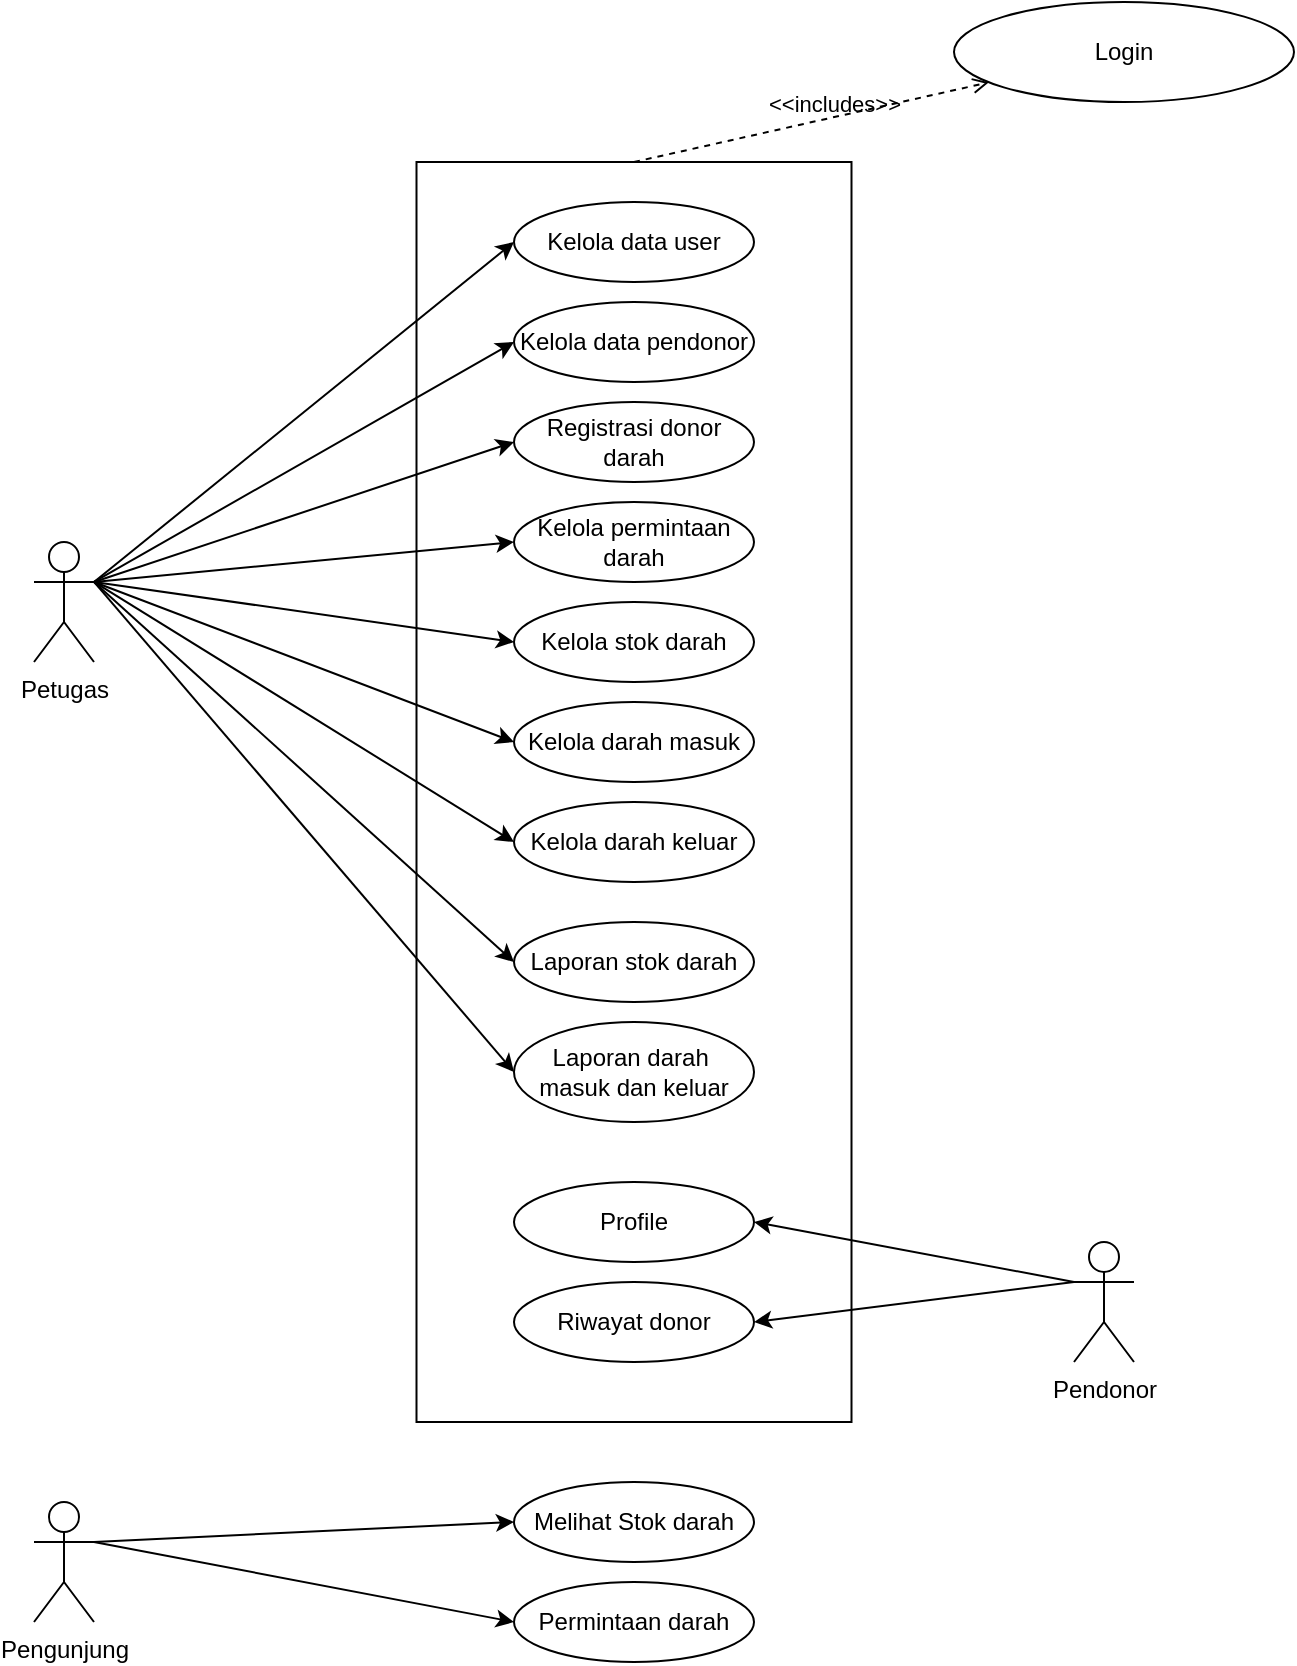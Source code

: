 <mxfile version="24.6.4" type="github">
  <diagram name="Page-1" id="Zn3ftCEUGFCLxZuFitBj">
    <mxGraphModel dx="1946" dy="1596" grid="1" gridSize="10" guides="1" tooltips="1" connect="1" arrows="1" fold="1" page="1" pageScale="1" pageWidth="850" pageHeight="1100" math="0" shadow="0">
      <root>
        <mxCell id="0" />
        <mxCell id="1" parent="0" />
        <mxCell id="TbEW3jNu8aOyOiAqJ4e1-2" value="" style="rounded=0;whiteSpace=wrap;html=1;" vertex="1" parent="1">
          <mxGeometry x="201.25" y="40" width="217.5" height="630" as="geometry" />
        </mxCell>
        <mxCell id="TbEW3jNu8aOyOiAqJ4e1-12" style="rounded=0;orthogonalLoop=1;jettySize=auto;html=1;exitX=1;exitY=0.333;exitDx=0;exitDy=0;exitPerimeter=0;entryX=0;entryY=0.5;entryDx=0;entryDy=0;" edge="1" parent="1" source="TbEW3jNu8aOyOiAqJ4e1-3" target="TbEW3jNu8aOyOiAqJ4e1-5">
          <mxGeometry relative="1" as="geometry" />
        </mxCell>
        <mxCell id="TbEW3jNu8aOyOiAqJ4e1-13" style="rounded=0;orthogonalLoop=1;jettySize=auto;html=1;exitX=1;exitY=0.333;exitDx=0;exitDy=0;exitPerimeter=0;entryX=0;entryY=0.5;entryDx=0;entryDy=0;" edge="1" parent="1" source="TbEW3jNu8aOyOiAqJ4e1-3" target="TbEW3jNu8aOyOiAqJ4e1-6">
          <mxGeometry relative="1" as="geometry" />
        </mxCell>
        <mxCell id="TbEW3jNu8aOyOiAqJ4e1-3" value="Petugas" style="shape=umlActor;verticalLabelPosition=bottom;verticalAlign=top;html=1;outlineConnect=0;" vertex="1" parent="1">
          <mxGeometry x="10" y="230" width="30" height="60" as="geometry" />
        </mxCell>
        <mxCell id="TbEW3jNu8aOyOiAqJ4e1-4" value="Login" style="ellipse;whiteSpace=wrap;html=1;" vertex="1" parent="1">
          <mxGeometry x="470" y="-40" width="170" height="50" as="geometry" />
        </mxCell>
        <mxCell id="TbEW3jNu8aOyOiAqJ4e1-5" value="Kelola data user" style="ellipse;whiteSpace=wrap;html=1;" vertex="1" parent="1">
          <mxGeometry x="250" y="60" width="120" height="40" as="geometry" />
        </mxCell>
        <mxCell id="TbEW3jNu8aOyOiAqJ4e1-6" value="Kelola data pendonor" style="ellipse;whiteSpace=wrap;html=1;" vertex="1" parent="1">
          <mxGeometry x="250" y="110" width="120" height="40" as="geometry" />
        </mxCell>
        <mxCell id="TbEW3jNu8aOyOiAqJ4e1-7" value="Registrasi donor darah" style="ellipse;whiteSpace=wrap;html=1;" vertex="1" parent="1">
          <mxGeometry x="250" y="160" width="120" height="40" as="geometry" />
        </mxCell>
        <mxCell id="TbEW3jNu8aOyOiAqJ4e1-8" value="Kelola permintaan darah" style="ellipse;whiteSpace=wrap;html=1;" vertex="1" parent="1">
          <mxGeometry x="250" y="210" width="120" height="40" as="geometry" />
        </mxCell>
        <mxCell id="TbEW3jNu8aOyOiAqJ4e1-9" value="Kelola stok darah" style="ellipse;whiteSpace=wrap;html=1;" vertex="1" parent="1">
          <mxGeometry x="250" y="260" width="120" height="40" as="geometry" />
        </mxCell>
        <mxCell id="TbEW3jNu8aOyOiAqJ4e1-10" value="Kelola darah masuk" style="ellipse;whiteSpace=wrap;html=1;" vertex="1" parent="1">
          <mxGeometry x="250" y="310" width="120" height="40" as="geometry" />
        </mxCell>
        <mxCell id="TbEW3jNu8aOyOiAqJ4e1-11" value="Kelola darah keluar" style="ellipse;whiteSpace=wrap;html=1;" vertex="1" parent="1">
          <mxGeometry x="250" y="360" width="120" height="40" as="geometry" />
        </mxCell>
        <mxCell id="TbEW3jNu8aOyOiAqJ4e1-16" style="rounded=0;orthogonalLoop=1;jettySize=auto;html=1;entryX=0;entryY=0.5;entryDx=0;entryDy=0;exitX=1;exitY=0.333;exitDx=0;exitDy=0;exitPerimeter=0;" edge="1" parent="1" source="TbEW3jNu8aOyOiAqJ4e1-3" target="TbEW3jNu8aOyOiAqJ4e1-7">
          <mxGeometry relative="1" as="geometry">
            <mxPoint x="120" y="80" as="sourcePoint" />
            <mxPoint x="273" y="128" as="targetPoint" />
          </mxGeometry>
        </mxCell>
        <mxCell id="TbEW3jNu8aOyOiAqJ4e1-17" style="rounded=0;orthogonalLoop=1;jettySize=auto;html=1;entryX=0;entryY=0.5;entryDx=0;entryDy=0;exitX=1;exitY=0.333;exitDx=0;exitDy=0;exitPerimeter=0;" edge="1" parent="1" source="TbEW3jNu8aOyOiAqJ4e1-3" target="TbEW3jNu8aOyOiAqJ4e1-8">
          <mxGeometry relative="1" as="geometry">
            <mxPoint x="120" y="80" as="sourcePoint" />
            <mxPoint x="260" y="190" as="targetPoint" />
          </mxGeometry>
        </mxCell>
        <mxCell id="TbEW3jNu8aOyOiAqJ4e1-18" style="rounded=0;orthogonalLoop=1;jettySize=auto;html=1;entryX=0;entryY=0.5;entryDx=0;entryDy=0;exitX=1;exitY=0.333;exitDx=0;exitDy=0;exitPerimeter=0;" edge="1" parent="1" source="TbEW3jNu8aOyOiAqJ4e1-3" target="TbEW3jNu8aOyOiAqJ4e1-9">
          <mxGeometry relative="1" as="geometry">
            <mxPoint x="120" y="80" as="sourcePoint" />
            <mxPoint x="260" y="190" as="targetPoint" />
          </mxGeometry>
        </mxCell>
        <mxCell id="TbEW3jNu8aOyOiAqJ4e1-19" style="rounded=0;orthogonalLoop=1;jettySize=auto;html=1;entryX=0;entryY=0.5;entryDx=0;entryDy=0;exitX=1;exitY=0.333;exitDx=0;exitDy=0;exitPerimeter=0;" edge="1" parent="1" source="TbEW3jNu8aOyOiAqJ4e1-3" target="TbEW3jNu8aOyOiAqJ4e1-10">
          <mxGeometry relative="1" as="geometry">
            <mxPoint x="120" y="80" as="sourcePoint" />
            <mxPoint x="260" y="290" as="targetPoint" />
          </mxGeometry>
        </mxCell>
        <mxCell id="TbEW3jNu8aOyOiAqJ4e1-20" style="rounded=0;orthogonalLoop=1;jettySize=auto;html=1;entryX=0;entryY=0.5;entryDx=0;entryDy=0;exitX=1;exitY=0.333;exitDx=0;exitDy=0;exitPerimeter=0;" edge="1" parent="1" source="TbEW3jNu8aOyOiAqJ4e1-3" target="TbEW3jNu8aOyOiAqJ4e1-11">
          <mxGeometry relative="1" as="geometry">
            <mxPoint x="130" y="90" as="sourcePoint" />
            <mxPoint x="260" y="340" as="targetPoint" />
          </mxGeometry>
        </mxCell>
        <mxCell id="TbEW3jNu8aOyOiAqJ4e1-21" value="Laporan stok darah" style="ellipse;whiteSpace=wrap;html=1;" vertex="1" parent="1">
          <mxGeometry x="250" y="420" width="120" height="40" as="geometry" />
        </mxCell>
        <mxCell id="TbEW3jNu8aOyOiAqJ4e1-22" value="Laporan darah&amp;nbsp;&lt;div&gt;masuk dan keluar&lt;/div&gt;" style="ellipse;whiteSpace=wrap;html=1;" vertex="1" parent="1">
          <mxGeometry x="250" y="470" width="120" height="50" as="geometry" />
        </mxCell>
        <mxCell id="TbEW3jNu8aOyOiAqJ4e1-50" style="rounded=0;orthogonalLoop=1;jettySize=auto;html=1;exitX=0;exitY=0.333;exitDx=0;exitDy=0;exitPerimeter=0;entryX=1;entryY=0.5;entryDx=0;entryDy=0;" edge="1" parent="1" source="TbEW3jNu8aOyOiAqJ4e1-24" target="TbEW3jNu8aOyOiAqJ4e1-48">
          <mxGeometry relative="1" as="geometry" />
        </mxCell>
        <mxCell id="TbEW3jNu8aOyOiAqJ4e1-24" value="Pendonor" style="shape=umlActor;verticalLabelPosition=bottom;verticalAlign=top;html=1;outlineConnect=0;" vertex="1" parent="1">
          <mxGeometry x="530" y="580" width="30" height="60" as="geometry" />
        </mxCell>
        <mxCell id="TbEW3jNu8aOyOiAqJ4e1-40" value="&amp;lt;&amp;lt;includes&amp;gt;&amp;gt;" style="endArrow=open;html=1;rounded=0;align=center;verticalAlign=bottom;dashed=1;endFill=0;labelBackgroundColor=none;exitX=0.5;exitY=0;exitDx=0;exitDy=0;" edge="1" parent="1" source="TbEW3jNu8aOyOiAqJ4e1-2" target="TbEW3jNu8aOyOiAqJ4e1-4">
          <mxGeometry x="0.121" y="-2" relative="1" as="geometry">
            <mxPoint x="290" y="-40" as="sourcePoint" />
            <mxPoint x="450" y="-40" as="targetPoint" />
            <mxPoint as="offset" />
          </mxGeometry>
        </mxCell>
        <mxCell id="TbEW3jNu8aOyOiAqJ4e1-45" style="rounded=0;orthogonalLoop=1;jettySize=auto;html=1;entryX=0;entryY=0.5;entryDx=0;entryDy=0;exitX=1;exitY=0.333;exitDx=0;exitDy=0;exitPerimeter=0;" edge="1" parent="1" source="TbEW3jNu8aOyOiAqJ4e1-3" target="TbEW3jNu8aOyOiAqJ4e1-21">
          <mxGeometry relative="1" as="geometry">
            <mxPoint x="120" y="140" as="sourcePoint" />
            <mxPoint x="260" y="390" as="targetPoint" />
          </mxGeometry>
        </mxCell>
        <mxCell id="TbEW3jNu8aOyOiAqJ4e1-46" style="rounded=0;orthogonalLoop=1;jettySize=auto;html=1;entryX=0;entryY=0.5;entryDx=0;entryDy=0;exitX=1;exitY=0.333;exitDx=0;exitDy=0;exitPerimeter=0;" edge="1" parent="1" source="TbEW3jNu8aOyOiAqJ4e1-3" target="TbEW3jNu8aOyOiAqJ4e1-22">
          <mxGeometry relative="1" as="geometry">
            <mxPoint x="130" y="150" as="sourcePoint" />
            <mxPoint x="270" y="400" as="targetPoint" />
          </mxGeometry>
        </mxCell>
        <mxCell id="TbEW3jNu8aOyOiAqJ4e1-48" value="Profile" style="ellipse;whiteSpace=wrap;html=1;" vertex="1" parent="1">
          <mxGeometry x="250" y="550" width="120" height="40" as="geometry" />
        </mxCell>
        <mxCell id="TbEW3jNu8aOyOiAqJ4e1-49" value="Riwayat donor" style="ellipse;whiteSpace=wrap;html=1;" vertex="1" parent="1">
          <mxGeometry x="250" y="600" width="120" height="40" as="geometry" />
        </mxCell>
        <mxCell id="TbEW3jNu8aOyOiAqJ4e1-51" style="rounded=0;orthogonalLoop=1;jettySize=auto;html=1;exitX=0;exitY=0.333;exitDx=0;exitDy=0;exitPerimeter=0;entryX=1;entryY=0.5;entryDx=0;entryDy=0;" edge="1" parent="1" source="TbEW3jNu8aOyOiAqJ4e1-24" target="TbEW3jNu8aOyOiAqJ4e1-49">
          <mxGeometry relative="1" as="geometry">
            <mxPoint x="540" y="590" as="sourcePoint" />
            <mxPoint x="380" y="580" as="targetPoint" />
          </mxGeometry>
        </mxCell>
        <mxCell id="TbEW3jNu8aOyOiAqJ4e1-55" style="rounded=0;orthogonalLoop=1;jettySize=auto;html=1;entryX=0;entryY=0.5;entryDx=0;entryDy=0;exitX=1;exitY=0.333;exitDx=0;exitDy=0;exitPerimeter=0;" edge="1" parent="1" source="TbEW3jNu8aOyOiAqJ4e1-52" target="TbEW3jNu8aOyOiAqJ4e1-53">
          <mxGeometry relative="1" as="geometry" />
        </mxCell>
        <mxCell id="TbEW3jNu8aOyOiAqJ4e1-52" value="Pengunjung" style="shape=umlActor;verticalLabelPosition=bottom;verticalAlign=top;html=1;outlineConnect=0;" vertex="1" parent="1">
          <mxGeometry x="10" y="710" width="30" height="60" as="geometry" />
        </mxCell>
        <mxCell id="TbEW3jNu8aOyOiAqJ4e1-53" value="Melihat Stok darah" style="ellipse;whiteSpace=wrap;html=1;" vertex="1" parent="1">
          <mxGeometry x="250" y="700" width="120" height="40" as="geometry" />
        </mxCell>
        <mxCell id="TbEW3jNu8aOyOiAqJ4e1-54" value="Permintaan darah" style="ellipse;whiteSpace=wrap;html=1;" vertex="1" parent="1">
          <mxGeometry x="250" y="750" width="120" height="40" as="geometry" />
        </mxCell>
        <mxCell id="TbEW3jNu8aOyOiAqJ4e1-56" style="rounded=0;orthogonalLoop=1;jettySize=auto;html=1;entryX=0;entryY=0.5;entryDx=0;entryDy=0;exitX=1;exitY=0.333;exitDx=0;exitDy=0;exitPerimeter=0;" edge="1" parent="1" source="TbEW3jNu8aOyOiAqJ4e1-52" target="TbEW3jNu8aOyOiAqJ4e1-54">
          <mxGeometry relative="1" as="geometry">
            <mxPoint x="50" y="720" as="sourcePoint" />
            <mxPoint x="260" y="730" as="targetPoint" />
          </mxGeometry>
        </mxCell>
      </root>
    </mxGraphModel>
  </diagram>
</mxfile>
